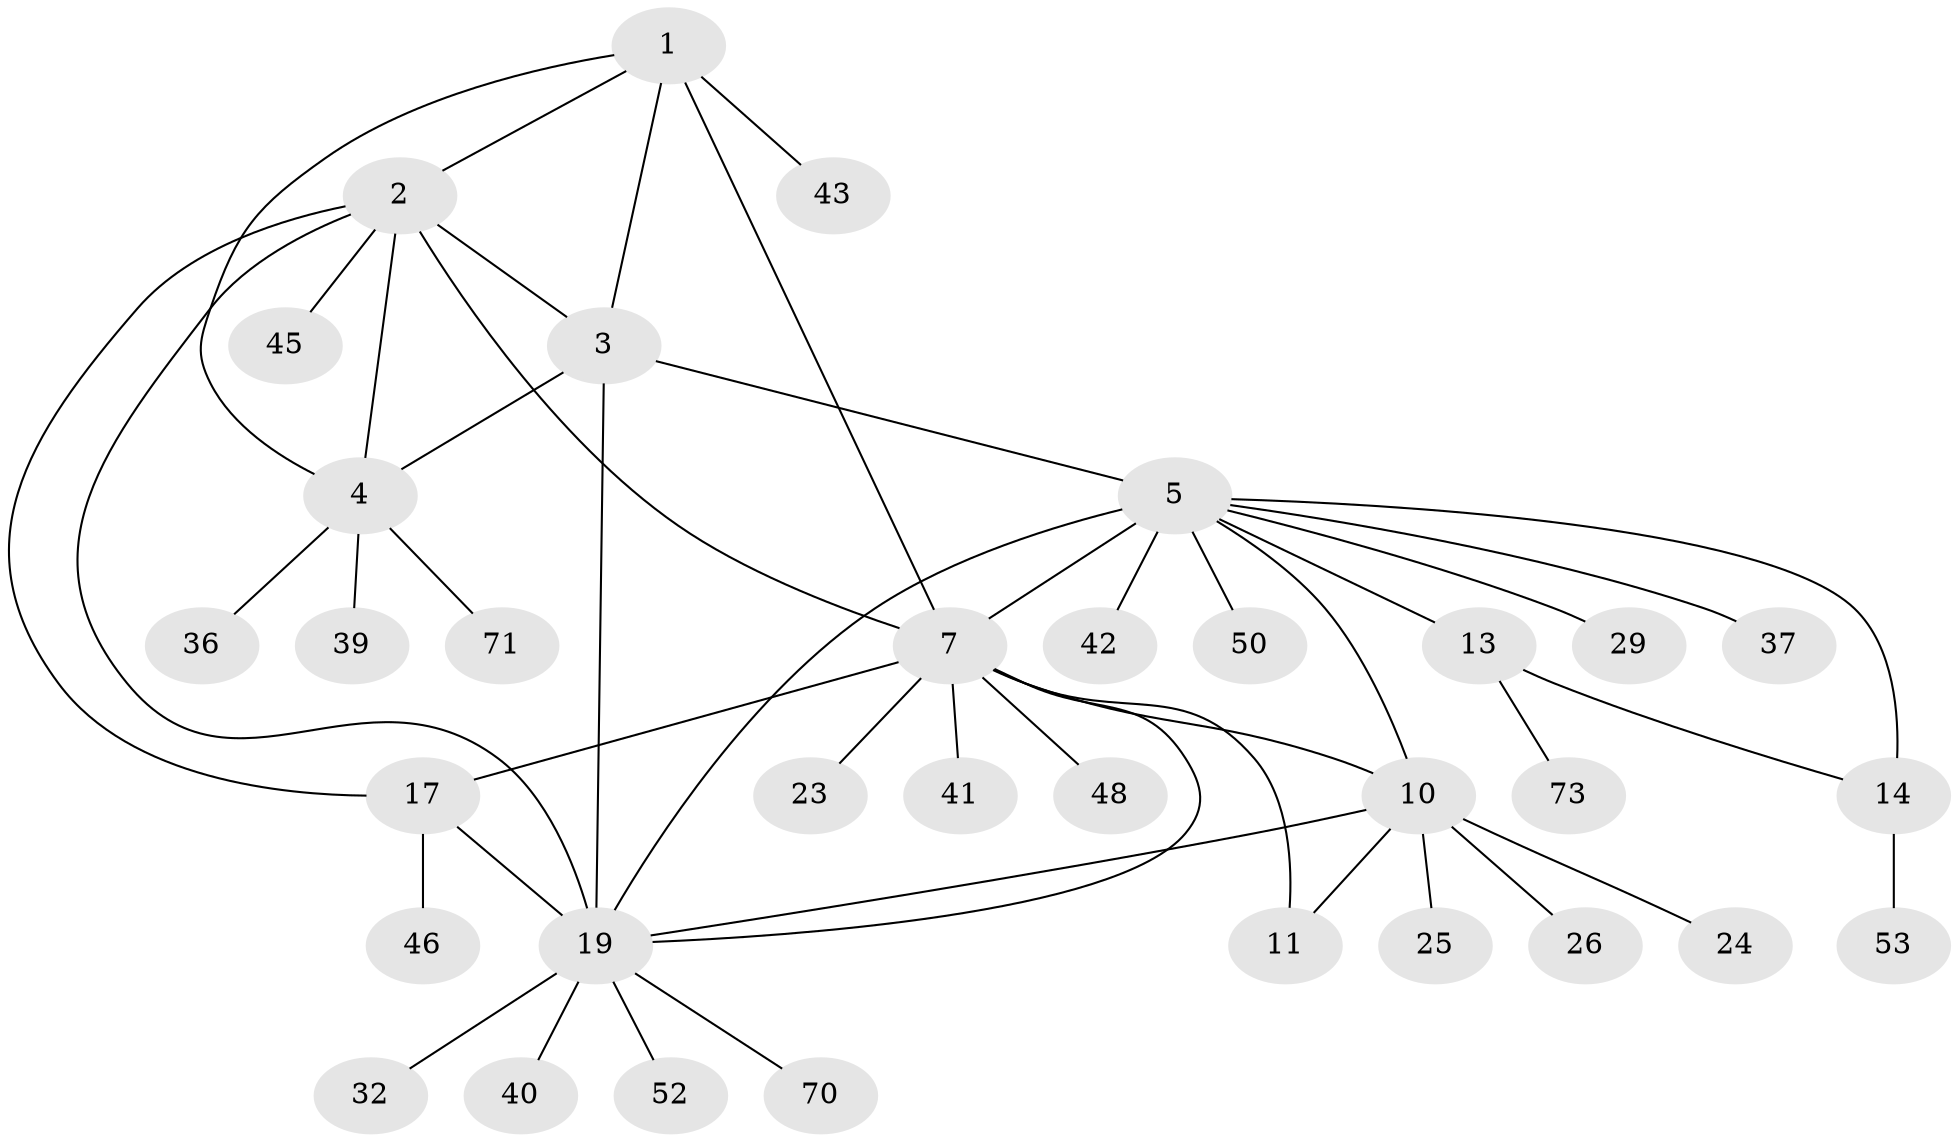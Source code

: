 // original degree distribution, {6: 0.034482758620689655, 10: 0.011494252873563218, 5: 0.06896551724137931, 11: 0.011494252873563218, 3: 0.05747126436781609, 8: 0.034482758620689655, 7: 0.034482758620689655, 4: 0.04597701149425287, 9: 0.011494252873563218, 1: 0.5747126436781609, 2: 0.11494252873563218}
// Generated by graph-tools (version 1.1) at 2025/19/03/04/25 18:19:28]
// undirected, 34 vertices, 47 edges
graph export_dot {
graph [start="1"]
  node [color=gray90,style=filled];
  1;
  2 [super="+31+72+47+51"];
  3;
  4;
  5 [super="+84+87+61+49+6+34+15"];
  7 [super="+9+8"];
  10 [super="+12+33"];
  11 [super="+22+85"];
  13;
  14 [super="+27"];
  17 [super="+18+30"];
  19 [super="+21+20"];
  23;
  24;
  25 [super="+56"];
  26;
  29 [super="+67+38"];
  32;
  36;
  37;
  39;
  40;
  41;
  42;
  43;
  45;
  46;
  48;
  50;
  52;
  53 [super="+82"];
  70;
  71;
  73;
  1 -- 2;
  1 -- 3;
  1 -- 4;
  1 -- 7 [weight=2];
  1 -- 43;
  2 -- 3;
  2 -- 4;
  2 -- 17;
  2 -- 45;
  2 -- 7;
  2 -- 19;
  3 -- 4;
  3 -- 19;
  3 -- 5;
  4 -- 36;
  4 -- 39;
  4 -- 71;
  5 -- 7 [weight=4];
  5 -- 29;
  5 -- 37;
  5 -- 50;
  5 -- 19 [weight=2];
  5 -- 42;
  5 -- 10;
  5 -- 13 [weight=2];
  5 -- 14 [weight=2];
  7 -- 41;
  7 -- 48;
  7 -- 23;
  7 -- 10 [weight=2];
  7 -- 11;
  7 -- 19;
  7 -- 17;
  10 -- 11 [weight=2];
  10 -- 19;
  10 -- 24;
  10 -- 26;
  10 -- 25;
  13 -- 14;
  13 -- 73;
  14 -- 53;
  17 -- 19 [weight=4];
  17 -- 46;
  19 -- 32;
  19 -- 52;
  19 -- 70;
  19 -- 40;
}
